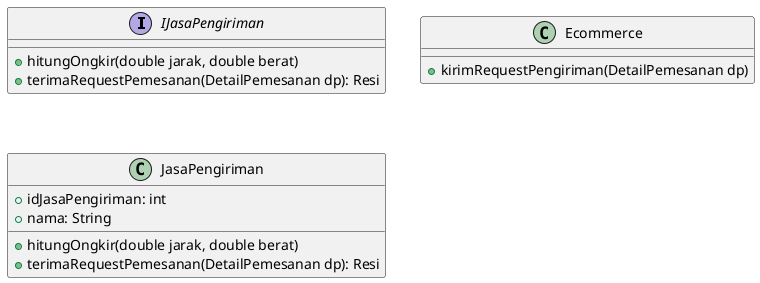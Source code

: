 @startuml

interface IJasaPengiriman {
 +hitungOngkir(double jarak, double berat)
 +terimaRequestPemesanan(DetailPemesanan dp): Resi
}

class Ecommerce {
 +kirimRequestPengiriman(DetailPemesanan dp)
}

class JasaPengiriman {
 +idJasaPengiriman: int
 +nama: String
 +hitungOngkir(double jarak, double berat)
 +terimaRequestPemesanan(DetailPemesanan dp): Resi
}

@enduml
